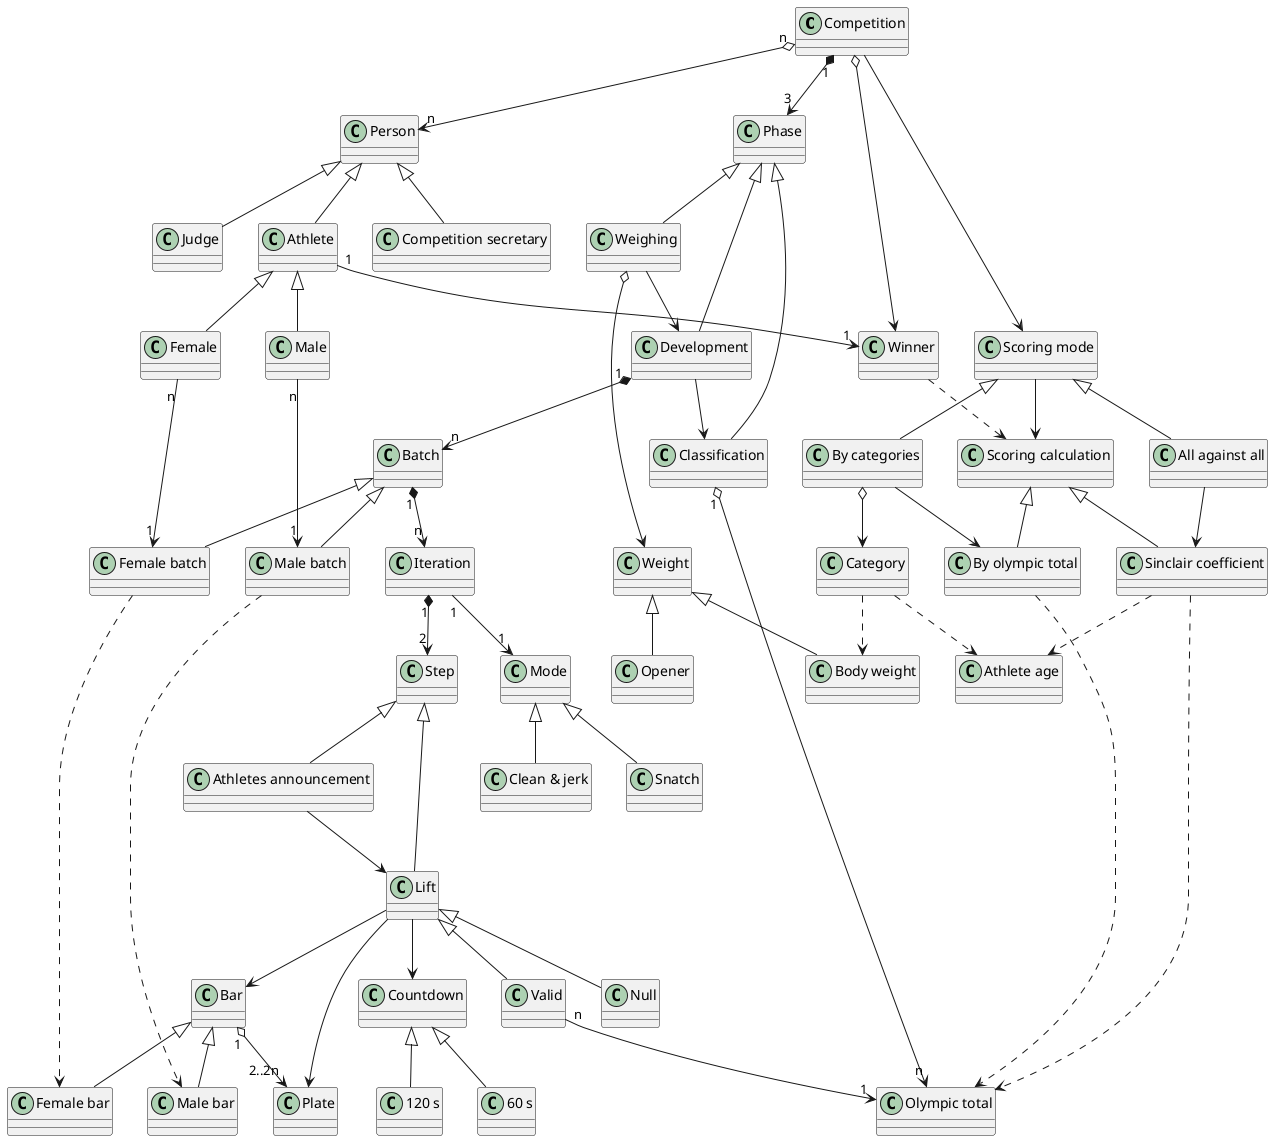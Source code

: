 @startuml
"Competition" "1" *--> "3" "Phase"
"Competition" "n" o--> "n" "Person"
"Person" <|-- "Athlete"
"Athlete" <|-- "Male"
"Athlete" <|-- "Female"
"Person" <|-- "Judge"
"Person" <|-- "Competition secretary"
"Phase" <|-- "Weighing"
"Phase" <|-- "Development"
"Phase" <|-- "Classification"
"Weighing" --> "Development"
"Development" --> "Classification"
"Classification" "1" o--> "n" "Olympic total"
"Weighing" o--> "Weight"
"Weight" <|-- "Body weight"
"Weight" <|-- "Opener"
"Development" "1" *--> "n" "Batch"
"Batch" <|-- "Male batch"
"Batch" <|-- "Female batch"
"Male" "n" --> "1" "Male batch"
"Female" "n" --> "1" "Female batch"
"Batch" "1" *--> "n" "Iteration"
"Iteration" "1" *--> "2" "Step"
"Step" <|-- "Athletes announcement"
"Step" <|-- "Lift"
"Lift" <|-- "Null"
"Lift" <|-- "Valid"
"Valid" "n" --> "1" "Olympic total"
"Lift" --> "Countdown"
"Countdown" <|-- "60 s"
"Countdown" <|-- "120 s"
"Athletes announcement" --> "Lift"
"Mode" <|-- "Snatch"
"Mode" <|-- "Clean & jerk"
"Iteration" "1" --> "1" "Mode"
"Category" ..> "Body weight"
"Category" ..> "Athlete age"
"Bar" <|-- "Male bar"
"Bar" <|-- "Female bar"
"Bar" "1" o--> "2..2n" "Plate"
"Male batch" ..> "Male bar"
"Female batch" ..> "Female bar"
"Lift" --> "Bar"
"Lift" --> "Plate"

"Competition" --> "Scoring mode"
"Scoring mode" <|-- "By categories"
"Scoring mode" <|-- "All against all"

"Scoring calculation" <|-- "By olympic total"
"Scoring calculation" <|-- "Sinclair coefficient"

"By olympic total" ..> "Olympic total"
"Sinclair coefficient" ..> "Athlete age"
"Sinclair coefficient" ..> "Olympic total"

"Scoring mode" --> "Scoring calculation"
"By categories" --> "By olympic total"
"All against all" --> "Sinclair coefficient"

"By categories" o--> "Category"

"Athlete" "1" --> "1" "Winner"
"Competition" o--> "Winner"
"Winner" ..> "Scoring calculation"
@enduml
